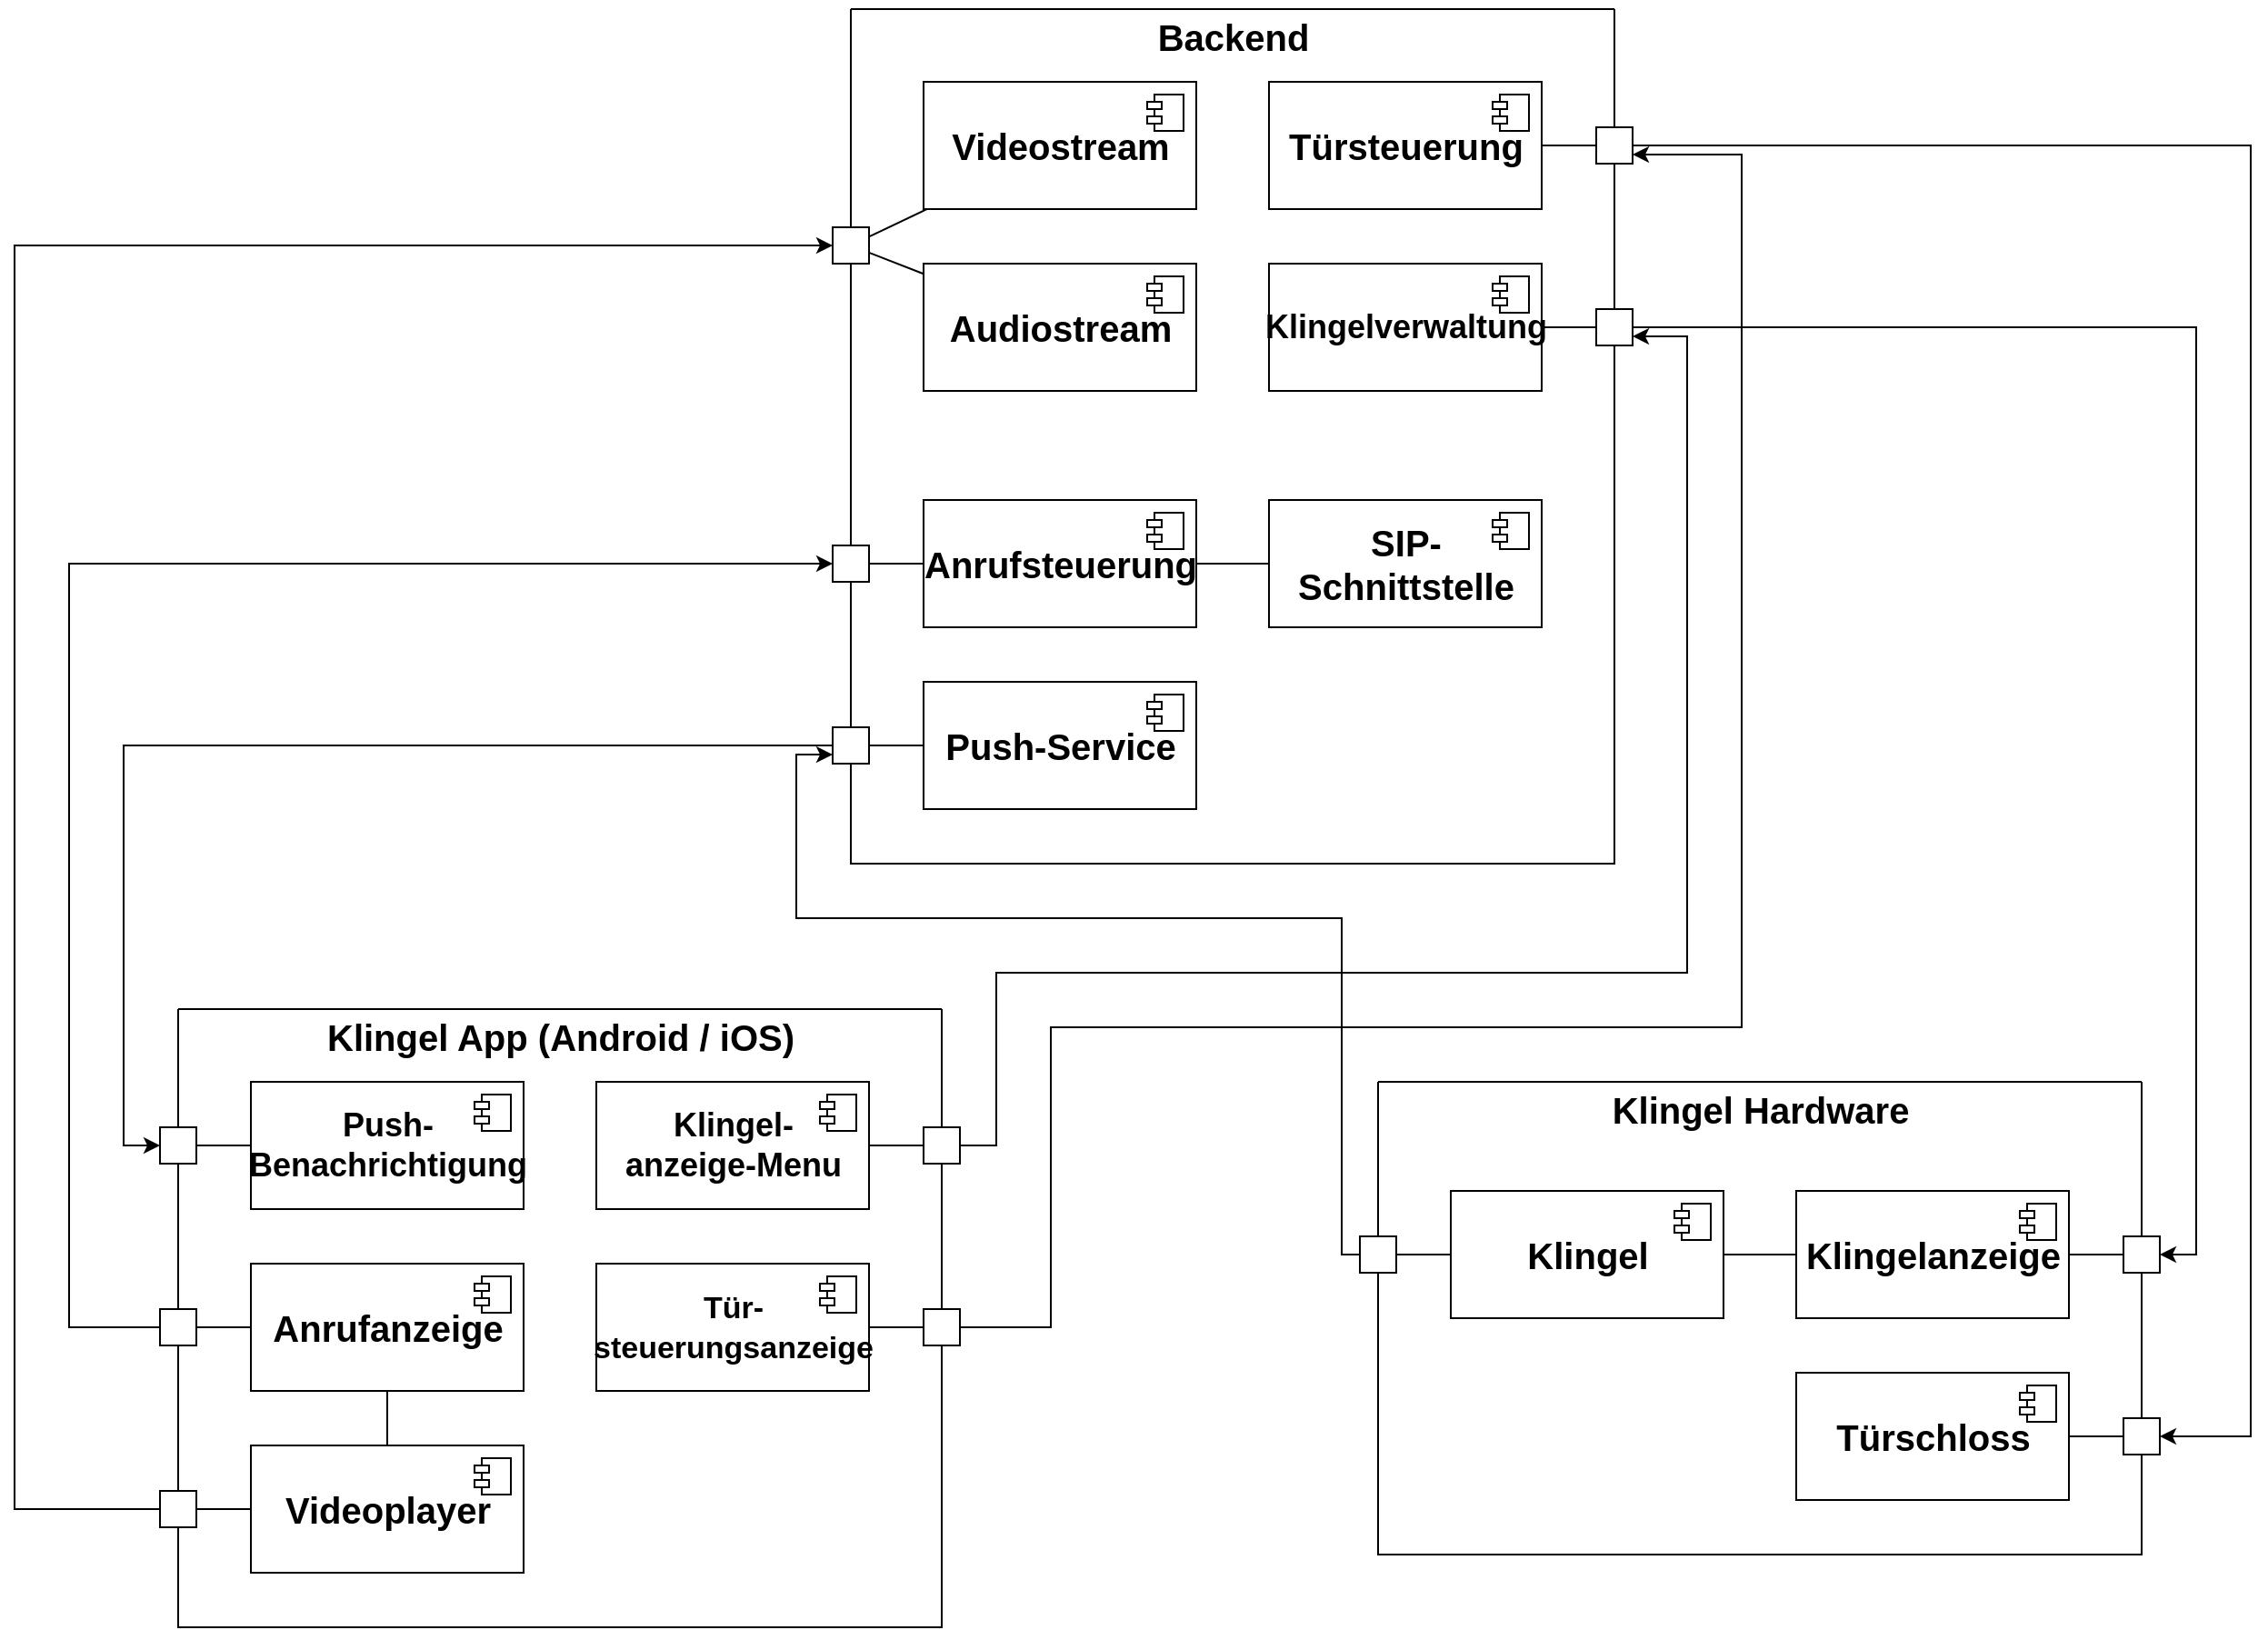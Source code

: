 <mxfile version="20.7.4" type="device"><diagram id="dc44Bc8InzGhM4zJDq2q" name="Seite-1"><mxGraphModel dx="1713" dy="686" grid="1" gridSize="10" guides="1" tooltips="1" connect="1" arrows="1" fold="1" page="0" pageScale="1" pageWidth="827" pageHeight="1169" math="0" shadow="0"><root><mxCell id="0"/><mxCell id="1" parent="0"/><mxCell id="9wh1O1opcWLXj4gbVkvc-10" value="" style="swimlane;startSize=0;rounded=0;shadow=0;glass=0;sketch=0;gradientColor=none;" parent="1" vertex="1"><mxGeometry x="250" y="210" width="420" height="470" as="geometry"><mxRectangle x="240" y="-560" width="50" height="40" as="alternateBounds"/></mxGeometry></mxCell><mxCell id="9wh1O1opcWLXj4gbVkvc-46" style="edgeStyle=none;rounded=0;orthogonalLoop=1;jettySize=auto;html=1;entryX=1;entryY=0.5;entryDx=0;entryDy=0;endArrow=none;endFill=0;" parent="9wh1O1opcWLXj4gbVkvc-10" source="y6YX-M8lazcvMa9vbHdX-20" target="9wh1O1opcWLXj4gbVkvc-45" edge="1"><mxGeometry relative="1" as="geometry"/></mxCell><mxCell id="y6YX-M8lazcvMa9vbHdX-20" value="Push-Service" style="html=1;dropTarget=0;rounded=0;labelBackgroundColor=none;fontStyle=1;fontSize=20;" parent="9wh1O1opcWLXj4gbVkvc-10" vertex="1"><mxGeometry x="40" y="370" width="150" height="70" as="geometry"/></mxCell><mxCell id="y6YX-M8lazcvMa9vbHdX-21" value="" style="shape=module;jettyWidth=8;jettyHeight=4;rounded=0;labelBackgroundColor=none;" parent="y6YX-M8lazcvMa9vbHdX-20" vertex="1"><mxGeometry x="1" width="20" height="20" relative="1" as="geometry"><mxPoint x="-27" y="7" as="offset"/></mxGeometry></mxCell><mxCell id="9wh1O1opcWLXj4gbVkvc-44" style="edgeStyle=none;rounded=0;orthogonalLoop=1;jettySize=auto;html=1;endArrow=none;endFill=0;" parent="9wh1O1opcWLXj4gbVkvc-10" source="y6YX-M8lazcvMa9vbHdX-14" target="9wh1O1opcWLXj4gbVkvc-42" edge="1"><mxGeometry relative="1" as="geometry"/></mxCell><mxCell id="y6YX-M8lazcvMa9vbHdX-14" value="Klingelverwaltung" style="html=1;dropTarget=0;rounded=0;labelBackgroundColor=none;fontStyle=1;fontSize=18;" parent="9wh1O1opcWLXj4gbVkvc-10" vertex="1"><mxGeometry x="230" y="140" width="150" height="70" as="geometry"/></mxCell><mxCell id="y6YX-M8lazcvMa9vbHdX-15" value="" style="shape=module;jettyWidth=8;jettyHeight=4;rounded=0;labelBackgroundColor=none;" parent="y6YX-M8lazcvMa9vbHdX-14" vertex="1"><mxGeometry x="1" width="20" height="20" relative="1" as="geometry"><mxPoint x="-27" y="7" as="offset"/></mxGeometry></mxCell><mxCell id="9wh1O1opcWLXj4gbVkvc-41" style="edgeStyle=none;rounded=0;orthogonalLoop=1;jettySize=auto;html=1;entryX=0;entryY=0.5;entryDx=0;entryDy=0;endArrow=none;endFill=0;" parent="9wh1O1opcWLXj4gbVkvc-10" source="y6YX-M8lazcvMa9vbHdX-35" target="9wh1O1opcWLXj4gbVkvc-39" edge="1"><mxGeometry relative="1" as="geometry"/></mxCell><mxCell id="y6YX-M8lazcvMa9vbHdX-35" value="&lt;font style=&quot;font-size: 20px;&quot;&gt;&lt;b&gt;Türsteuerung&lt;/b&gt;&lt;/font&gt;" style="html=1;dropTarget=0;rounded=0;labelBackgroundColor=none;" parent="9wh1O1opcWLXj4gbVkvc-10" vertex="1"><mxGeometry x="230" y="40" width="150" height="70" as="geometry"/></mxCell><mxCell id="y6YX-M8lazcvMa9vbHdX-36" value="" style="shape=module;jettyWidth=8;jettyHeight=4;rounded=0;labelBackgroundColor=none;" parent="y6YX-M8lazcvMa9vbHdX-35" vertex="1"><mxGeometry x="1" width="20" height="20" relative="1" as="geometry"><mxPoint x="-27" y="7" as="offset"/></mxGeometry></mxCell><mxCell id="y6YX-M8lazcvMa9vbHdX-37" value="SIP-&lt;br&gt;Schnittstelle" style="html=1;dropTarget=0;rounded=0;labelBackgroundColor=none;fontStyle=1;fontSize=20;" parent="9wh1O1opcWLXj4gbVkvc-10" vertex="1"><mxGeometry x="230" y="270" width="150" height="70" as="geometry"/></mxCell><mxCell id="y6YX-M8lazcvMa9vbHdX-38" value="" style="shape=module;jettyWidth=8;jettyHeight=4;rounded=0;labelBackgroundColor=none;" parent="y6YX-M8lazcvMa9vbHdX-37" vertex="1"><mxGeometry x="1" width="20" height="20" relative="1" as="geometry"><mxPoint x="-27" y="7" as="offset"/></mxGeometry></mxCell><mxCell id="y6YX-M8lazcvMa9vbHdX-40" value="&lt;b&gt;&lt;font style=&quot;font-size: 20px;&quot;&gt;Videostream&lt;/font&gt;&lt;/b&gt;" style="html=1;dropTarget=0;rounded=0;labelBackgroundColor=none;" parent="9wh1O1opcWLXj4gbVkvc-10" vertex="1"><mxGeometry x="40" y="40" width="150" height="70" as="geometry"/></mxCell><mxCell id="y6YX-M8lazcvMa9vbHdX-41" value="" style="shape=module;jettyWidth=8;jettyHeight=4;rounded=0;labelBackgroundColor=none;" parent="y6YX-M8lazcvMa9vbHdX-40" vertex="1"><mxGeometry x="1" width="20" height="20" relative="1" as="geometry"><mxPoint x="-27" y="7" as="offset"/></mxGeometry></mxCell><mxCell id="9wh1O1opcWLXj4gbVkvc-34" style="edgeStyle=none;rounded=0;orthogonalLoop=1;jettySize=auto;html=1;endArrow=none;endFill=0;" parent="9wh1O1opcWLXj4gbVkvc-10" source="y6YX-M8lazcvMa9vbHdX-45" target="y6YX-M8lazcvMa9vbHdX-37" edge="1"><mxGeometry relative="1" as="geometry"/></mxCell><mxCell id="9wh1O1opcWLXj4gbVkvc-37" style="edgeStyle=none;rounded=0;orthogonalLoop=1;jettySize=auto;html=1;entryX=1;entryY=0.5;entryDx=0;entryDy=0;endArrow=none;endFill=0;" parent="9wh1O1opcWLXj4gbVkvc-10" source="y6YX-M8lazcvMa9vbHdX-45" target="9wh1O1opcWLXj4gbVkvc-35" edge="1"><mxGeometry relative="1" as="geometry"/></mxCell><mxCell id="y6YX-M8lazcvMa9vbHdX-45" value="Anrufsteuerung" style="html=1;dropTarget=0;rounded=0;labelBackgroundColor=none;fontStyle=1;fontSize=20;" parent="9wh1O1opcWLXj4gbVkvc-10" vertex="1"><mxGeometry x="40" y="270" width="150" height="70" as="geometry"/></mxCell><mxCell id="y6YX-M8lazcvMa9vbHdX-46" value="" style="shape=module;jettyWidth=8;jettyHeight=4;rounded=0;labelBackgroundColor=none;" parent="y6YX-M8lazcvMa9vbHdX-45" vertex="1"><mxGeometry x="1" width="20" height="20" relative="1" as="geometry"><mxPoint x="-27" y="7" as="offset"/></mxGeometry></mxCell><mxCell id="y6YX-M8lazcvMa9vbHdX-49" value="Audiostream" style="html=1;dropTarget=0;rounded=0;labelBackgroundColor=none;fontStyle=1;fontSize=20;" parent="9wh1O1opcWLXj4gbVkvc-10" vertex="1"><mxGeometry x="40" y="140" width="150" height="70" as="geometry"/></mxCell><mxCell id="y6YX-M8lazcvMa9vbHdX-50" value="" style="shape=module;jettyWidth=8;jettyHeight=4;rounded=0;labelBackgroundColor=none;" parent="y6YX-M8lazcvMa9vbHdX-49" vertex="1"><mxGeometry x="1" width="20" height="20" relative="1" as="geometry"><mxPoint x="-27" y="7" as="offset"/></mxGeometry></mxCell><mxCell id="9wh1O1opcWLXj4gbVkvc-12" value="&lt;font style=&quot;font-size: 20px;&quot;&gt;&lt;b&gt;Backend&lt;/b&gt;&lt;/font&gt;" style="text;html=1;align=center;verticalAlign=middle;resizable=0;points=[];autosize=1;strokeColor=none;fillColor=none;" parent="9wh1O1opcWLXj4gbVkvc-10" vertex="1"><mxGeometry x="155" y="-5" width="110" height="40" as="geometry"/></mxCell><mxCell id="9wh1O1opcWLXj4gbVkvc-35" value="" style="whiteSpace=wrap;html=1;aspect=fixed;rounded=0;shadow=0;glass=0;sketch=0;gradientColor=none;" parent="9wh1O1opcWLXj4gbVkvc-10" vertex="1"><mxGeometry x="-10" y="295" width="20" height="20" as="geometry"/></mxCell><mxCell id="9wh1O1opcWLXj4gbVkvc-39" value="" style="whiteSpace=wrap;html=1;aspect=fixed;rounded=0;shadow=0;glass=0;sketch=0;gradientColor=none;" parent="9wh1O1opcWLXj4gbVkvc-10" vertex="1"><mxGeometry x="410" y="65" width="20" height="20" as="geometry"/></mxCell><mxCell id="9wh1O1opcWLXj4gbVkvc-42" value="" style="whiteSpace=wrap;html=1;aspect=fixed;rounded=0;shadow=0;glass=0;sketch=0;gradientColor=none;" parent="9wh1O1opcWLXj4gbVkvc-10" vertex="1"><mxGeometry x="410" y="165" width="20" height="20" as="geometry"/></mxCell><mxCell id="9wh1O1opcWLXj4gbVkvc-45" value="" style="whiteSpace=wrap;html=1;aspect=fixed;rounded=0;shadow=0;glass=0;sketch=0;gradientColor=none;" parent="9wh1O1opcWLXj4gbVkvc-10" vertex="1"><mxGeometry x="-10" y="395" width="20" height="20" as="geometry"/></mxCell><mxCell id="9wh1O1opcWLXj4gbVkvc-13" value="" style="whiteSpace=wrap;html=1;aspect=fixed;rounded=0;shadow=0;glass=0;sketch=0;gradientColor=none;" parent="9wh1O1opcWLXj4gbVkvc-10" vertex="1"><mxGeometry x="-10" y="120" width="20" height="20" as="geometry"/></mxCell><mxCell id="9wh1O1opcWLXj4gbVkvc-16" style="edgeStyle=none;rounded=0;orthogonalLoop=1;jettySize=auto;html=1;endArrow=none;endFill=0;" parent="9wh1O1opcWLXj4gbVkvc-10" source="y6YX-M8lazcvMa9vbHdX-40" target="9wh1O1opcWLXj4gbVkvc-13" edge="1"><mxGeometry relative="1" as="geometry"/></mxCell><mxCell id="9wh1O1opcWLXj4gbVkvc-17" style="edgeStyle=none;rounded=0;orthogonalLoop=1;jettySize=auto;html=1;endArrow=none;endFill=0;" parent="9wh1O1opcWLXj4gbVkvc-10" source="y6YX-M8lazcvMa9vbHdX-49" target="9wh1O1opcWLXj4gbVkvc-13" edge="1"><mxGeometry relative="1" as="geometry"/></mxCell><mxCell id="9wh1O1opcWLXj4gbVkvc-22" value="" style="swimlane;startSize=0;rounded=0;shadow=0;glass=0;sketch=0;gradientColor=none;" parent="1" vertex="1"><mxGeometry x="540" y="800" width="420" height="260" as="geometry"><mxRectangle x="620" y="800" width="50" height="40" as="alternateBounds"/></mxGeometry></mxCell><mxCell id="9wh1O1opcWLXj4gbVkvc-23" value="Klingel Hardware" style="text;html=1;align=center;verticalAlign=middle;resizable=0;points=[];autosize=1;strokeColor=none;fillColor=none;fontSize=20;fontStyle=1" parent="9wh1O1opcWLXj4gbVkvc-22" vertex="1"><mxGeometry x="115" y="-5" width="190" height="40" as="geometry"/></mxCell><mxCell id="9wh1O1opcWLXj4gbVkvc-70" style="edgeStyle=orthogonalEdgeStyle;rounded=0;orthogonalLoop=1;jettySize=auto;html=1;endArrow=none;endFill=0;" parent="9wh1O1opcWLXj4gbVkvc-22" source="y6YX-M8lazcvMa9vbHdX-12" target="9wh1O1opcWLXj4gbVkvc-69" edge="1"><mxGeometry relative="1" as="geometry"/></mxCell><mxCell id="y6YX-M8lazcvMa9vbHdX-12" value="Klingelanzeige" style="html=1;dropTarget=0;rounded=0;labelBackgroundColor=none;fontStyle=1;fontSize=20;" parent="9wh1O1opcWLXj4gbVkvc-22" vertex="1"><mxGeometry x="230" y="60" width="150" height="70" as="geometry"/></mxCell><mxCell id="y6YX-M8lazcvMa9vbHdX-13" value="" style="shape=module;jettyWidth=8;jettyHeight=4;rounded=0;labelBackgroundColor=none;" parent="y6YX-M8lazcvMa9vbHdX-12" vertex="1"><mxGeometry x="1" width="20" height="20" relative="1" as="geometry"><mxPoint x="-27" y="7" as="offset"/></mxGeometry></mxCell><mxCell id="9wh1O1opcWLXj4gbVkvc-26" style="edgeStyle=none;rounded=0;orthogonalLoop=1;jettySize=auto;html=1;endArrow=none;endFill=0;" parent="9wh1O1opcWLXj4gbVkvc-22" source="y6YX-M8lazcvMa9vbHdX-22" target="9wh1O1opcWLXj4gbVkvc-24" edge="1"><mxGeometry relative="1" as="geometry"/></mxCell><mxCell id="y6YX-M8lazcvMa9vbHdX-22" value="Klingel" style="html=1;dropTarget=0;rounded=0;labelBackgroundColor=none;fontStyle=1;fontSize=20;" parent="9wh1O1opcWLXj4gbVkvc-22" vertex="1"><mxGeometry x="40" y="60" width="150" height="70" as="geometry"/></mxCell><mxCell id="y6YX-M8lazcvMa9vbHdX-23" value="" style="shape=module;jettyWidth=8;jettyHeight=4;rounded=0;labelBackgroundColor=none;" parent="y6YX-M8lazcvMa9vbHdX-22" vertex="1"><mxGeometry x="1" width="20" height="20" relative="1" as="geometry"><mxPoint x="-27" y="7" as="offset"/></mxGeometry></mxCell><mxCell id="y6YX-M8lazcvMa9vbHdX-24" style="edgeStyle=orthogonalEdgeStyle;rounded=0;orthogonalLoop=1;jettySize=auto;html=1;labelBackgroundColor=none;fontColor=default;endArrow=none;endFill=0;" parent="9wh1O1opcWLXj4gbVkvc-22" source="y6YX-M8lazcvMa9vbHdX-12" target="y6YX-M8lazcvMa9vbHdX-22" edge="1"><mxGeometry relative="1" as="geometry"/></mxCell><mxCell id="9wh1O1opcWLXj4gbVkvc-31" style="edgeStyle=none;rounded=0;orthogonalLoop=1;jettySize=auto;html=1;endArrow=none;endFill=0;" parent="9wh1O1opcWLXj4gbVkvc-22" source="9wh1O1opcWLXj4gbVkvc-20" target="9wh1O1opcWLXj4gbVkvc-28" edge="1"><mxGeometry relative="1" as="geometry"/></mxCell><mxCell id="9wh1O1opcWLXj4gbVkvc-20" value="Türschloss" style="html=1;dropTarget=0;rounded=0;shadow=0;glass=0;sketch=0;gradientColor=none;fontStyle=1;fontSize=20;" parent="9wh1O1opcWLXj4gbVkvc-22" vertex="1"><mxGeometry x="230" y="160" width="150" height="70" as="geometry"/></mxCell><mxCell id="9wh1O1opcWLXj4gbVkvc-21" value="" style="shape=module;jettyWidth=8;jettyHeight=4;rounded=0;shadow=0;glass=0;sketch=0;gradientColor=none;" parent="9wh1O1opcWLXj4gbVkvc-20" vertex="1"><mxGeometry x="1" width="20" height="20" relative="1" as="geometry"><mxPoint x="-27" y="7" as="offset"/></mxGeometry></mxCell><mxCell id="9wh1O1opcWLXj4gbVkvc-24" value="" style="whiteSpace=wrap;html=1;aspect=fixed;rounded=0;shadow=0;glass=0;sketch=0;gradientColor=none;" parent="9wh1O1opcWLXj4gbVkvc-22" vertex="1"><mxGeometry x="-10" y="85" width="20" height="20" as="geometry"/></mxCell><mxCell id="9wh1O1opcWLXj4gbVkvc-28" value="" style="whiteSpace=wrap;html=1;aspect=fixed;rounded=0;shadow=0;glass=0;sketch=0;gradientColor=none;" parent="9wh1O1opcWLXj4gbVkvc-22" vertex="1"><mxGeometry x="410" y="185" width="20" height="20" as="geometry"/></mxCell><mxCell id="9wh1O1opcWLXj4gbVkvc-69" value="" style="whiteSpace=wrap;html=1;aspect=fixed;rounded=0;shadow=0;glass=0;sketch=0;gradientColor=none;" parent="9wh1O1opcWLXj4gbVkvc-22" vertex="1"><mxGeometry x="410" y="85" width="20" height="20" as="geometry"/></mxCell><mxCell id="9wh1O1opcWLXj4gbVkvc-47" value="" style="swimlane;startSize=0;rounded=0;shadow=0;glass=0;sketch=0;gradientColor=none;" parent="1" vertex="1"><mxGeometry x="-120" y="760" width="420" height="340" as="geometry"/></mxCell><mxCell id="9wh1O1opcWLXj4gbVkvc-48" value="Klingel App (Android / iOS)" style="text;html=1;align=center;verticalAlign=middle;resizable=0;points=[];autosize=1;strokeColor=none;fillColor=none;fontSize=20;fontStyle=1" parent="9wh1O1opcWLXj4gbVkvc-47" vertex="1"><mxGeometry x="70" y="-5" width="280" height="40" as="geometry"/></mxCell><mxCell id="y6YX-M8lazcvMa9vbHdX-1" value="Anrufanzeige" style="html=1;dropTarget=0;rounded=0;labelBackgroundColor=none;fontStyle=1;fontSize=20;" parent="9wh1O1opcWLXj4gbVkvc-47" vertex="1"><mxGeometry x="40" y="140" width="150" height="70" as="geometry"/></mxCell><mxCell id="y6YX-M8lazcvMa9vbHdX-2" value="" style="shape=module;jettyWidth=8;jettyHeight=4;rounded=0;labelBackgroundColor=none;" parent="y6YX-M8lazcvMa9vbHdX-1" vertex="1"><mxGeometry x="1" width="20" height="20" relative="1" as="geometry"><mxPoint x="-27" y="7" as="offset"/></mxGeometry></mxCell><mxCell id="9wh1O1opcWLXj4gbVkvc-54" style="edgeStyle=none;rounded=0;orthogonalLoop=1;jettySize=auto;html=1;endArrow=none;endFill=0;" parent="9wh1O1opcWLXj4gbVkvc-47" source="y6YX-M8lazcvMa9vbHdX-5" target="9wh1O1opcWLXj4gbVkvc-53" edge="1"><mxGeometry relative="1" as="geometry"/></mxCell><mxCell id="y6YX-M8lazcvMa9vbHdX-5" value="Videoplayer" style="html=1;dropTarget=0;rounded=0;labelBackgroundColor=none;fontStyle=1;fontSize=20;" parent="9wh1O1opcWLXj4gbVkvc-47" vertex="1"><mxGeometry x="40" y="240" width="150" height="70" as="geometry"/></mxCell><mxCell id="y6YX-M8lazcvMa9vbHdX-6" value="" style="shape=module;jettyWidth=8;jettyHeight=4;rounded=0;labelBackgroundColor=none;" parent="y6YX-M8lazcvMa9vbHdX-5" vertex="1"><mxGeometry x="1" width="20" height="20" relative="1" as="geometry"><mxPoint x="-27" y="7" as="offset"/></mxGeometry></mxCell><mxCell id="y6YX-M8lazcvMa9vbHdX-34" style="edgeStyle=orthogonalEdgeStyle;rounded=0;orthogonalLoop=1;jettySize=auto;html=1;labelBackgroundColor=none;fontColor=default;endArrow=none;endFill=0;" parent="9wh1O1opcWLXj4gbVkvc-47" source="y6YX-M8lazcvMa9vbHdX-1" target="y6YX-M8lazcvMa9vbHdX-5" edge="1"><mxGeometry relative="1" as="geometry"/></mxCell><mxCell id="y6YX-M8lazcvMa9vbHdX-16" value="Klingel-&lt;br&gt;anzeige-Menu" style="html=1;dropTarget=0;rounded=0;labelBackgroundColor=none;fontStyle=1;fontSize=18;" parent="9wh1O1opcWLXj4gbVkvc-47" vertex="1"><mxGeometry x="230" y="40" width="150" height="70" as="geometry"/></mxCell><mxCell id="y6YX-M8lazcvMa9vbHdX-17" value="" style="shape=module;jettyWidth=8;jettyHeight=4;rounded=0;labelBackgroundColor=none;" parent="y6YX-M8lazcvMa9vbHdX-16" vertex="1"><mxGeometry x="1" width="20" height="20" relative="1" as="geometry"><mxPoint x="-27" y="7" as="offset"/></mxGeometry></mxCell><mxCell id="9wh1O1opcWLXj4gbVkvc-50" style="edgeStyle=none;rounded=0;orthogonalLoop=1;jettySize=auto;html=1;entryX=1;entryY=0.5;entryDx=0;entryDy=0;endArrow=none;endFill=0;" parent="9wh1O1opcWLXj4gbVkvc-47" source="y6YX-M8lazcvMa9vbHdX-29" target="9wh1O1opcWLXj4gbVkvc-49" edge="1"><mxGeometry relative="1" as="geometry"/></mxCell><mxCell id="y6YX-M8lazcvMa9vbHdX-29" value="Push-&lt;br style=&quot;font-size: 18px;&quot;&gt;Benachrichtigung" style="html=1;dropTarget=0;rounded=0;labelBackgroundColor=none;fontStyle=1;fontSize=18;" parent="9wh1O1opcWLXj4gbVkvc-47" vertex="1"><mxGeometry x="40" y="40" width="150" height="70" as="geometry"/></mxCell><mxCell id="y6YX-M8lazcvMa9vbHdX-30" value="" style="shape=module;jettyWidth=8;jettyHeight=4;rounded=0;labelBackgroundColor=none;" parent="y6YX-M8lazcvMa9vbHdX-29" vertex="1"><mxGeometry x="1" width="20" height="20" relative="1" as="geometry"><mxPoint x="-27" y="7" as="offset"/></mxGeometry></mxCell><mxCell id="9wh1O1opcWLXj4gbVkvc-49" value="" style="whiteSpace=wrap;html=1;aspect=fixed;rounded=0;shadow=0;glass=0;sketch=0;gradientColor=none;" parent="9wh1O1opcWLXj4gbVkvc-47" vertex="1"><mxGeometry x="-10" y="65" width="20" height="20" as="geometry"/></mxCell><mxCell id="9wh1O1opcWLXj4gbVkvc-51" value="&lt;font style=&quot;font-size: 17px;&quot;&gt;Tür-&lt;br&gt;steuerungsanzeige&lt;/font&gt;" style="html=1;dropTarget=0;rounded=0;shadow=0;glass=0;sketch=0;gradientColor=none;fontStyle=1;fontSize=18;" parent="9wh1O1opcWLXj4gbVkvc-47" vertex="1"><mxGeometry x="230" y="140" width="150" height="70" as="geometry"/></mxCell><mxCell id="9wh1O1opcWLXj4gbVkvc-52" value="" style="shape=module;jettyWidth=8;jettyHeight=4;rounded=0;shadow=0;glass=0;sketch=0;gradientColor=none;" parent="9wh1O1opcWLXj4gbVkvc-51" vertex="1"><mxGeometry x="1" width="20" height="20" relative="1" as="geometry"><mxPoint x="-27" y="7" as="offset"/></mxGeometry></mxCell><mxCell id="9wh1O1opcWLXj4gbVkvc-53" value="" style="whiteSpace=wrap;html=1;aspect=fixed;rounded=0;shadow=0;glass=0;sketch=0;gradientColor=none;" parent="9wh1O1opcWLXj4gbVkvc-47" vertex="1"><mxGeometry x="-10" y="265" width="20" height="20" as="geometry"/></mxCell><mxCell id="9wh1O1opcWLXj4gbVkvc-55" value="" style="whiteSpace=wrap;html=1;aspect=fixed;rounded=0;shadow=0;glass=0;sketch=0;gradientColor=none;" parent="9wh1O1opcWLXj4gbVkvc-47" vertex="1"><mxGeometry x="-10" y="165" width="20" height="20" as="geometry"/></mxCell><mxCell id="9wh1O1opcWLXj4gbVkvc-58" value="" style="whiteSpace=wrap;html=1;aspect=fixed;rounded=0;shadow=0;glass=0;sketch=0;gradientColor=none;" parent="9wh1O1opcWLXj4gbVkvc-47" vertex="1"><mxGeometry x="410" y="165" width="20" height="20" as="geometry"/></mxCell><mxCell id="9wh1O1opcWLXj4gbVkvc-59" value="" style="whiteSpace=wrap;html=1;aspect=fixed;rounded=0;shadow=0;glass=0;sketch=0;gradientColor=none;" parent="9wh1O1opcWLXj4gbVkvc-47" vertex="1"><mxGeometry x="410" y="65" width="20" height="20" as="geometry"/></mxCell><mxCell id="9wh1O1opcWLXj4gbVkvc-63" style="edgeStyle=none;rounded=0;orthogonalLoop=1;jettySize=auto;html=1;endArrow=none;endFill=0;" parent="9wh1O1opcWLXj4gbVkvc-47" source="y6YX-M8lazcvMa9vbHdX-1" target="9wh1O1opcWLXj4gbVkvc-55" edge="1"><mxGeometry relative="1" as="geometry"/></mxCell><mxCell id="9wh1O1opcWLXj4gbVkvc-62" style="edgeStyle=none;rounded=0;orthogonalLoop=1;jettySize=auto;html=1;entryX=0;entryY=0.5;entryDx=0;entryDy=0;endArrow=none;endFill=0;" parent="9wh1O1opcWLXj4gbVkvc-47" source="9wh1O1opcWLXj4gbVkvc-51" target="9wh1O1opcWLXj4gbVkvc-58" edge="1"><mxGeometry relative="1" as="geometry"/></mxCell><mxCell id="9wh1O1opcWLXj4gbVkvc-61" style="edgeStyle=none;rounded=0;orthogonalLoop=1;jettySize=auto;html=1;endArrow=none;endFill=0;" parent="9wh1O1opcWLXj4gbVkvc-47" source="y6YX-M8lazcvMa9vbHdX-16" target="9wh1O1opcWLXj4gbVkvc-59" edge="1"><mxGeometry relative="1" as="geometry"/></mxCell><mxCell id="9wh1O1opcWLXj4gbVkvc-71" style="edgeStyle=orthogonalEdgeStyle;rounded=0;orthogonalLoop=1;jettySize=auto;html=1;entryX=1;entryY=0.5;entryDx=0;entryDy=0;endArrow=classic;endFill=1;" parent="1" source="9wh1O1opcWLXj4gbVkvc-42" target="9wh1O1opcWLXj4gbVkvc-69" edge="1"><mxGeometry relative="1" as="geometry"/></mxCell><mxCell id="9wh1O1opcWLXj4gbVkvc-72" style="edgeStyle=orthogonalEdgeStyle;rounded=0;orthogonalLoop=1;jettySize=auto;html=1;entryX=1;entryY=0.5;entryDx=0;entryDy=0;endArrow=classic;endFill=1;" parent="1" source="9wh1O1opcWLXj4gbVkvc-39" target="9wh1O1opcWLXj4gbVkvc-28" edge="1"><mxGeometry relative="1" as="geometry"><Array as="points"><mxPoint x="1020" y="285"/><mxPoint x="1020" y="995"/></Array></mxGeometry></mxCell><mxCell id="9wh1O1opcWLXj4gbVkvc-74" style="edgeStyle=orthogonalEdgeStyle;rounded=0;orthogonalLoop=1;jettySize=auto;html=1;endArrow=classic;endFill=1;" parent="1" source="9wh1O1opcWLXj4gbVkvc-53" edge="1"><mxGeometry relative="1" as="geometry"><mxPoint x="240" y="340" as="targetPoint"/><Array as="points"><mxPoint x="-210" y="1035"/><mxPoint x="-210" y="340"/></Array></mxGeometry></mxCell><mxCell id="9wh1O1opcWLXj4gbVkvc-75" style="edgeStyle=orthogonalEdgeStyle;rounded=0;orthogonalLoop=1;jettySize=auto;html=1;entryX=0;entryY=0.5;entryDx=0;entryDy=0;endArrow=classic;endFill=1;" parent="1" source="9wh1O1opcWLXj4gbVkvc-55" target="9wh1O1opcWLXj4gbVkvc-35" edge="1"><mxGeometry relative="1" as="geometry"><Array as="points"><mxPoint x="-180" y="935"/><mxPoint x="-180" y="515"/></Array></mxGeometry></mxCell><mxCell id="9wh1O1opcWLXj4gbVkvc-76" style="edgeStyle=orthogonalEdgeStyle;rounded=0;orthogonalLoop=1;jettySize=auto;html=1;entryX=0;entryY=0.5;entryDx=0;entryDy=0;endArrow=classic;endFill=1;" parent="1" source="9wh1O1opcWLXj4gbVkvc-45" target="9wh1O1opcWLXj4gbVkvc-49" edge="1"><mxGeometry relative="1" as="geometry"/></mxCell><mxCell id="9wh1O1opcWLXj4gbVkvc-77" style="edgeStyle=orthogonalEdgeStyle;rounded=0;orthogonalLoop=1;jettySize=auto;html=1;entryX=0;entryY=0.75;entryDx=0;entryDy=0;endArrow=classic;endFill=1;" parent="1" source="9wh1O1opcWLXj4gbVkvc-24" target="9wh1O1opcWLXj4gbVkvc-45" edge="1"><mxGeometry relative="1" as="geometry"><Array as="points"><mxPoint x="520" y="895"/><mxPoint x="520" y="710"/><mxPoint x="220" y="710"/><mxPoint x="220" y="620"/></Array></mxGeometry></mxCell><mxCell id="9wh1O1opcWLXj4gbVkvc-80" style="edgeStyle=orthogonalEdgeStyle;rounded=0;orthogonalLoop=1;jettySize=auto;html=1;entryX=1;entryY=0.75;entryDx=0;entryDy=0;endArrow=classic;endFill=1;" parent="1" source="9wh1O1opcWLXj4gbVkvc-58" target="9wh1O1opcWLXj4gbVkvc-39" edge="1"><mxGeometry relative="1" as="geometry"><Array as="points"><mxPoint x="360" y="935"/><mxPoint x="360" y="770"/><mxPoint x="740" y="770"/><mxPoint x="740" y="290"/></Array></mxGeometry></mxCell><mxCell id="9wh1O1opcWLXj4gbVkvc-81" style="edgeStyle=orthogonalEdgeStyle;rounded=0;orthogonalLoop=1;jettySize=auto;html=1;entryX=1;entryY=0.75;entryDx=0;entryDy=0;endArrow=classic;endFill=1;" parent="1" source="9wh1O1opcWLXj4gbVkvc-59" target="9wh1O1opcWLXj4gbVkvc-42" edge="1"><mxGeometry relative="1" as="geometry"><Array as="points"><mxPoint x="330" y="835"/><mxPoint x="330" y="740"/><mxPoint x="710" y="740"/><mxPoint x="710" y="390"/></Array></mxGeometry></mxCell></root></mxGraphModel></diagram></mxfile>